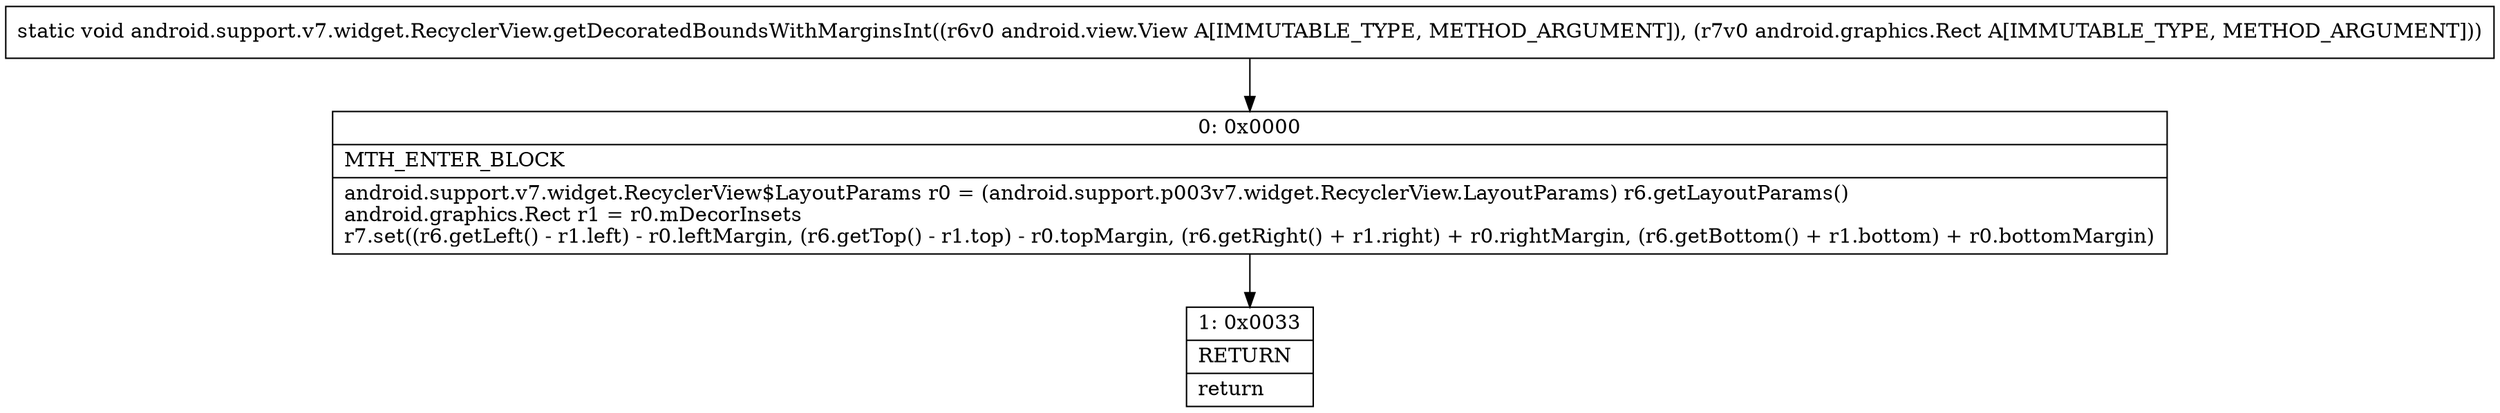 digraph "CFG forandroid.support.v7.widget.RecyclerView.getDecoratedBoundsWithMarginsInt(Landroid\/view\/View;Landroid\/graphics\/Rect;)V" {
Node_0 [shape=record,label="{0\:\ 0x0000|MTH_ENTER_BLOCK\l|android.support.v7.widget.RecyclerView$LayoutParams r0 = (android.support.p003v7.widget.RecyclerView.LayoutParams) r6.getLayoutParams()\landroid.graphics.Rect r1 = r0.mDecorInsets\lr7.set((r6.getLeft() \- r1.left) \- r0.leftMargin, (r6.getTop() \- r1.top) \- r0.topMargin, (r6.getRight() + r1.right) + r0.rightMargin, (r6.getBottom() + r1.bottom) + r0.bottomMargin)\l}"];
Node_1 [shape=record,label="{1\:\ 0x0033|RETURN\l|return\l}"];
MethodNode[shape=record,label="{static void android.support.v7.widget.RecyclerView.getDecoratedBoundsWithMarginsInt((r6v0 android.view.View A[IMMUTABLE_TYPE, METHOD_ARGUMENT]), (r7v0 android.graphics.Rect A[IMMUTABLE_TYPE, METHOD_ARGUMENT])) }"];
MethodNode -> Node_0;
Node_0 -> Node_1;
}

